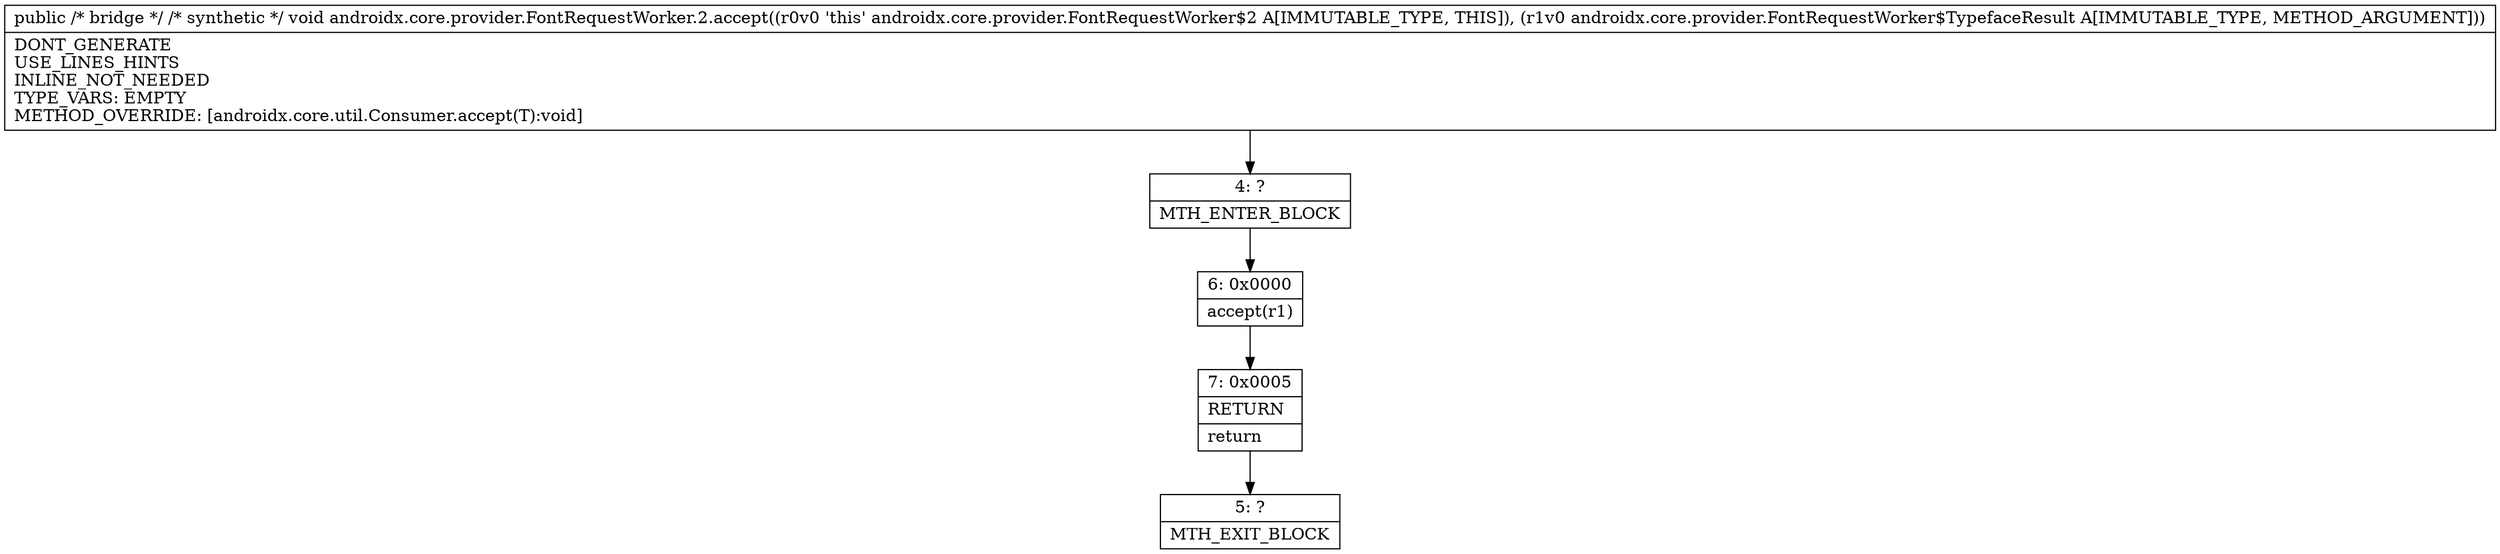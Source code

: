 digraph "CFG forandroidx.core.provider.FontRequestWorker.2.accept(Ljava\/lang\/Object;)V" {
Node_4 [shape=record,label="{4\:\ ?|MTH_ENTER_BLOCK\l}"];
Node_6 [shape=record,label="{6\:\ 0x0000|accept(r1)\l}"];
Node_7 [shape=record,label="{7\:\ 0x0005|RETURN\l|return\l}"];
Node_5 [shape=record,label="{5\:\ ?|MTH_EXIT_BLOCK\l}"];
MethodNode[shape=record,label="{public \/* bridge *\/ \/* synthetic *\/ void androidx.core.provider.FontRequestWorker.2.accept((r0v0 'this' androidx.core.provider.FontRequestWorker$2 A[IMMUTABLE_TYPE, THIS]), (r1v0 androidx.core.provider.FontRequestWorker$TypefaceResult A[IMMUTABLE_TYPE, METHOD_ARGUMENT]))  | DONT_GENERATE\lUSE_LINES_HINTS\lINLINE_NOT_NEEDED\lTYPE_VARS: EMPTY\lMETHOD_OVERRIDE: [androidx.core.util.Consumer.accept(T):void]\l}"];
MethodNode -> Node_4;Node_4 -> Node_6;
Node_6 -> Node_7;
Node_7 -> Node_5;
}

